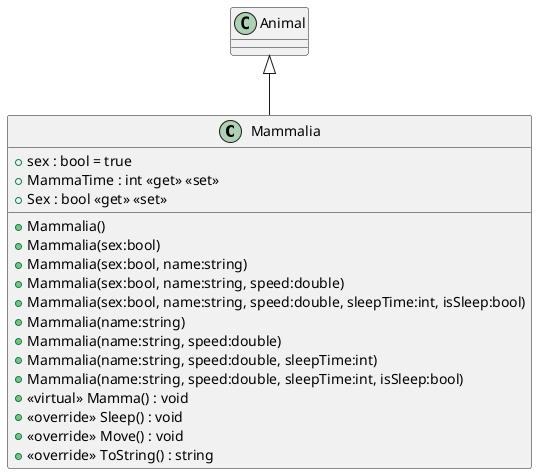@startuml
class Mammalia {
    + sex : bool = true
    + MammaTime : int <<get>> <<set>>
    + Sex : bool <<get>> <<set>>
    + Mammalia()
    + Mammalia(sex:bool)
    + Mammalia(sex:bool, name:string)
    + Mammalia(sex:bool, name:string, speed:double)
    + Mammalia(sex:bool, name:string, speed:double, sleepTime:int, isSleep:bool)
    + Mammalia(name:string)
    + Mammalia(name:string, speed:double)
    + Mammalia(name:string, speed:double, sleepTime:int)
    + Mammalia(name:string, speed:double, sleepTime:int, isSleep:bool)
    + <<virtual>> Mamma() : void
    + <<override>> Sleep() : void
    + <<override>> Move() : void
    + <<override>> ToString() : string
}
Animal <|-- Mammalia
@enduml

